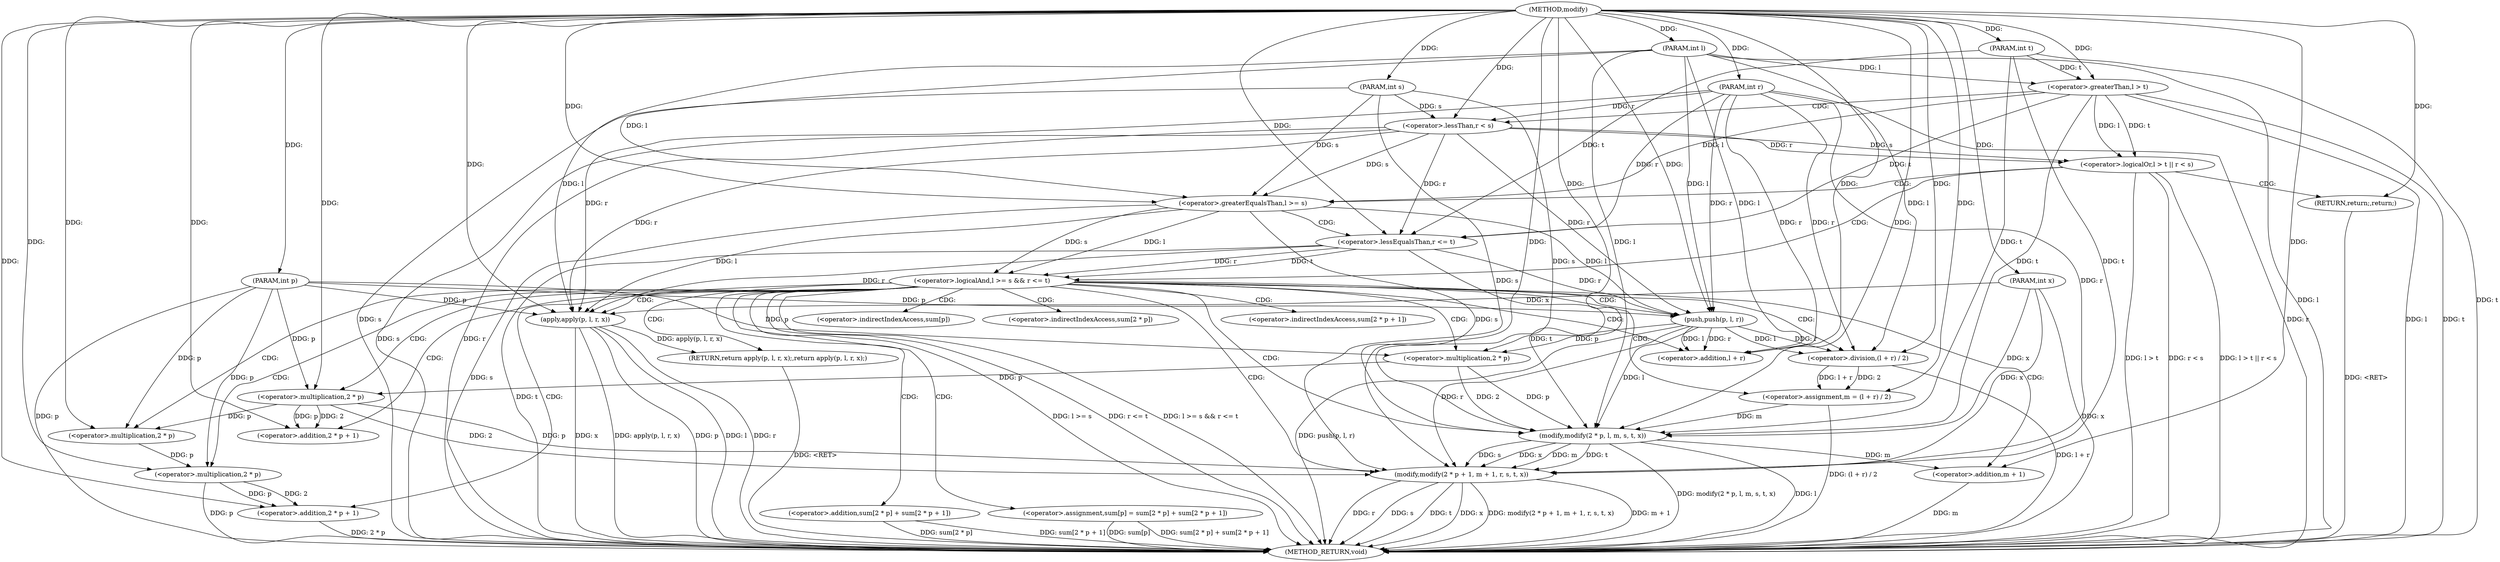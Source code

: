digraph "modify" {  
"1000193" [label = "(METHOD,modify)" ]
"1000275" [label = "(METHOD_RETURN,void)" ]
"1000194" [label = "(PARAM,int p)" ]
"1000195" [label = "(PARAM,int l)" ]
"1000196" [label = "(PARAM,int r)" ]
"1000197" [label = "(PARAM,int s)" ]
"1000198" [label = "(PARAM,int t)" ]
"1000199" [label = "(PARAM,int x)" ]
"1000224" [label = "(push,push(p, l, r))" ]
"1000229" [label = "(<operator>.assignment,m = (l + r) / 2)" ]
"1000236" [label = "(modify,modify(2 * p, l, m, s, t, x))" ]
"1000245" [label = "(modify,modify(2 * p + 1, m + 1, r, s, t, x))" ]
"1000258" [label = "(<operator>.assignment,sum[p] = sum[2 * p] + sum[2 * p + 1])" ]
"1000202" [label = "(<operator>.logicalOr,l > t || r < s)" ]
"1000209" [label = "(RETURN,return;,return;)" ]
"1000211" [label = "(<operator>.logicalAnd,l >= s && r <= t)" ]
"1000218" [label = "(RETURN,return apply(p, l, r, x);,return apply(p, l, r, x);)" ]
"1000219" [label = "(apply,apply(p, l, r, x))" ]
"1000231" [label = "(<operator>.division,(l + r) / 2)" ]
"1000237" [label = "(<operator>.multiplication,2 * p)" ]
"1000246" [label = "(<operator>.addition,2 * p + 1)" ]
"1000251" [label = "(<operator>.addition,m + 1)" ]
"1000262" [label = "(<operator>.addition,sum[2 * p] + sum[2 * p + 1])" ]
"1000203" [label = "(<operator>.greaterThan,l > t)" ]
"1000206" [label = "(<operator>.lessThan,r < s)" ]
"1000212" [label = "(<operator>.greaterEqualsThan,l >= s)" ]
"1000215" [label = "(<operator>.lessEqualsThan,r <= t)" ]
"1000232" [label = "(<operator>.addition,l + r)" ]
"1000247" [label = "(<operator>.multiplication,2 * p)" ]
"1000265" [label = "(<operator>.multiplication,2 * p)" ]
"1000270" [label = "(<operator>.addition,2 * p + 1)" ]
"1000271" [label = "(<operator>.multiplication,2 * p)" ]
"1000259" [label = "(<operator>.indirectIndexAccess,sum[p])" ]
"1000263" [label = "(<operator>.indirectIndexAccess,sum[2 * p])" ]
"1000268" [label = "(<operator>.indirectIndexAccess,sum[2 * p + 1])" ]
  "1000218" -> "1000275"  [ label = "DDG: <RET>"] 
  "1000194" -> "1000275"  [ label = "DDG: p"] 
  "1000195" -> "1000275"  [ label = "DDG: l"] 
  "1000196" -> "1000275"  [ label = "DDG: r"] 
  "1000197" -> "1000275"  [ label = "DDG: s"] 
  "1000198" -> "1000275"  [ label = "DDG: t"] 
  "1000199" -> "1000275"  [ label = "DDG: x"] 
  "1000203" -> "1000275"  [ label = "DDG: l"] 
  "1000203" -> "1000275"  [ label = "DDG: t"] 
  "1000202" -> "1000275"  [ label = "DDG: l > t"] 
  "1000206" -> "1000275"  [ label = "DDG: r"] 
  "1000206" -> "1000275"  [ label = "DDG: s"] 
  "1000202" -> "1000275"  [ label = "DDG: r < s"] 
  "1000202" -> "1000275"  [ label = "DDG: l > t || r < s"] 
  "1000212" -> "1000275"  [ label = "DDG: s"] 
  "1000211" -> "1000275"  [ label = "DDG: l >= s"] 
  "1000215" -> "1000275"  [ label = "DDG: t"] 
  "1000211" -> "1000275"  [ label = "DDG: r <= t"] 
  "1000211" -> "1000275"  [ label = "DDG: l >= s && r <= t"] 
  "1000224" -> "1000275"  [ label = "DDG: push(p, l, r)"] 
  "1000231" -> "1000275"  [ label = "DDG: l + r"] 
  "1000229" -> "1000275"  [ label = "DDG: (l + r) / 2"] 
  "1000236" -> "1000275"  [ label = "DDG: l"] 
  "1000236" -> "1000275"  [ label = "DDG: modify(2 * p, l, m, s, t, x)"] 
  "1000251" -> "1000275"  [ label = "DDG: m"] 
  "1000245" -> "1000275"  [ label = "DDG: m + 1"] 
  "1000245" -> "1000275"  [ label = "DDG: r"] 
  "1000245" -> "1000275"  [ label = "DDG: s"] 
  "1000245" -> "1000275"  [ label = "DDG: t"] 
  "1000245" -> "1000275"  [ label = "DDG: x"] 
  "1000245" -> "1000275"  [ label = "DDG: modify(2 * p + 1, m + 1, r, s, t, x)"] 
  "1000258" -> "1000275"  [ label = "DDG: sum[p]"] 
  "1000262" -> "1000275"  [ label = "DDG: sum[2 * p]"] 
  "1000271" -> "1000275"  [ label = "DDG: p"] 
  "1000270" -> "1000275"  [ label = "DDG: 2 * p"] 
  "1000262" -> "1000275"  [ label = "DDG: sum[2 * p + 1]"] 
  "1000258" -> "1000275"  [ label = "DDG: sum[2 * p] + sum[2 * p + 1]"] 
  "1000219" -> "1000275"  [ label = "DDG: p"] 
  "1000219" -> "1000275"  [ label = "DDG: l"] 
  "1000219" -> "1000275"  [ label = "DDG: r"] 
  "1000219" -> "1000275"  [ label = "DDG: x"] 
  "1000219" -> "1000275"  [ label = "DDG: apply(p, l, r, x)"] 
  "1000209" -> "1000275"  [ label = "DDG: <RET>"] 
  "1000193" -> "1000194"  [ label = "DDG: "] 
  "1000193" -> "1000195"  [ label = "DDG: "] 
  "1000193" -> "1000196"  [ label = "DDG: "] 
  "1000193" -> "1000197"  [ label = "DDG: "] 
  "1000193" -> "1000198"  [ label = "DDG: "] 
  "1000193" -> "1000199"  [ label = "DDG: "] 
  "1000231" -> "1000229"  [ label = "DDG: 2"] 
  "1000231" -> "1000229"  [ label = "DDG: l + r"] 
  "1000193" -> "1000209"  [ label = "DDG: "] 
  "1000219" -> "1000218"  [ label = "DDG: apply(p, l, r, x)"] 
  "1000194" -> "1000224"  [ label = "DDG: p"] 
  "1000193" -> "1000224"  [ label = "DDG: "] 
  "1000212" -> "1000224"  [ label = "DDG: l"] 
  "1000195" -> "1000224"  [ label = "DDG: l"] 
  "1000206" -> "1000224"  [ label = "DDG: r"] 
  "1000215" -> "1000224"  [ label = "DDG: r"] 
  "1000196" -> "1000224"  [ label = "DDG: r"] 
  "1000193" -> "1000229"  [ label = "DDG: "] 
  "1000237" -> "1000236"  [ label = "DDG: p"] 
  "1000237" -> "1000236"  [ label = "DDG: 2"] 
  "1000203" -> "1000236"  [ label = "DDG: t"] 
  "1000215" -> "1000236"  [ label = "DDG: t"] 
  "1000198" -> "1000236"  [ label = "DDG: t"] 
  "1000193" -> "1000236"  [ label = "DDG: "] 
  "1000212" -> "1000236"  [ label = "DDG: s"] 
  "1000197" -> "1000236"  [ label = "DDG: s"] 
  "1000199" -> "1000236"  [ label = "DDG: x"] 
  "1000229" -> "1000236"  [ label = "DDG: m"] 
  "1000195" -> "1000236"  [ label = "DDG: l"] 
  "1000224" -> "1000236"  [ label = "DDG: l"] 
  "1000236" -> "1000245"  [ label = "DDG: t"] 
  "1000198" -> "1000245"  [ label = "DDG: t"] 
  "1000193" -> "1000245"  [ label = "DDG: "] 
  "1000236" -> "1000245"  [ label = "DDG: s"] 
  "1000197" -> "1000245"  [ label = "DDG: s"] 
  "1000196" -> "1000245"  [ label = "DDG: r"] 
  "1000224" -> "1000245"  [ label = "DDG: r"] 
  "1000236" -> "1000245"  [ label = "DDG: x"] 
  "1000199" -> "1000245"  [ label = "DDG: x"] 
  "1000236" -> "1000245"  [ label = "DDG: m"] 
  "1000247" -> "1000245"  [ label = "DDG: 2"] 
  "1000247" -> "1000245"  [ label = "DDG: p"] 
  "1000203" -> "1000202"  [ label = "DDG: t"] 
  "1000203" -> "1000202"  [ label = "DDG: l"] 
  "1000206" -> "1000202"  [ label = "DDG: r"] 
  "1000206" -> "1000202"  [ label = "DDG: s"] 
  "1000212" -> "1000211"  [ label = "DDG: s"] 
  "1000212" -> "1000211"  [ label = "DDG: l"] 
  "1000215" -> "1000211"  [ label = "DDG: r"] 
  "1000215" -> "1000211"  [ label = "DDG: t"] 
  "1000224" -> "1000231"  [ label = "DDG: r"] 
  "1000196" -> "1000231"  [ label = "DDG: r"] 
  "1000193" -> "1000231"  [ label = "DDG: "] 
  "1000224" -> "1000231"  [ label = "DDG: l"] 
  "1000195" -> "1000231"  [ label = "DDG: l"] 
  "1000193" -> "1000237"  [ label = "DDG: "] 
  "1000224" -> "1000237"  [ label = "DDG: p"] 
  "1000194" -> "1000237"  [ label = "DDG: p"] 
  "1000247" -> "1000246"  [ label = "DDG: 2"] 
  "1000247" -> "1000246"  [ label = "DDG: p"] 
  "1000193" -> "1000246"  [ label = "DDG: "] 
  "1000236" -> "1000251"  [ label = "DDG: m"] 
  "1000193" -> "1000251"  [ label = "DDG: "] 
  "1000195" -> "1000203"  [ label = "DDG: l"] 
  "1000193" -> "1000203"  [ label = "DDG: "] 
  "1000198" -> "1000203"  [ label = "DDG: t"] 
  "1000196" -> "1000206"  [ label = "DDG: r"] 
  "1000193" -> "1000206"  [ label = "DDG: "] 
  "1000197" -> "1000206"  [ label = "DDG: s"] 
  "1000203" -> "1000212"  [ label = "DDG: l"] 
  "1000195" -> "1000212"  [ label = "DDG: l"] 
  "1000193" -> "1000212"  [ label = "DDG: "] 
  "1000206" -> "1000212"  [ label = "DDG: s"] 
  "1000197" -> "1000212"  [ label = "DDG: s"] 
  "1000206" -> "1000215"  [ label = "DDG: r"] 
  "1000196" -> "1000215"  [ label = "DDG: r"] 
  "1000193" -> "1000215"  [ label = "DDG: "] 
  "1000203" -> "1000215"  [ label = "DDG: t"] 
  "1000198" -> "1000215"  [ label = "DDG: t"] 
  "1000194" -> "1000219"  [ label = "DDG: p"] 
  "1000193" -> "1000219"  [ label = "DDG: "] 
  "1000206" -> "1000219"  [ label = "DDG: r"] 
  "1000215" -> "1000219"  [ label = "DDG: r"] 
  "1000196" -> "1000219"  [ label = "DDG: r"] 
  "1000199" -> "1000219"  [ label = "DDG: x"] 
  "1000212" -> "1000219"  [ label = "DDG: l"] 
  "1000195" -> "1000219"  [ label = "DDG: l"] 
  "1000224" -> "1000232"  [ label = "DDG: l"] 
  "1000195" -> "1000232"  [ label = "DDG: l"] 
  "1000193" -> "1000232"  [ label = "DDG: "] 
  "1000224" -> "1000232"  [ label = "DDG: r"] 
  "1000196" -> "1000232"  [ label = "DDG: r"] 
  "1000193" -> "1000247"  [ label = "DDG: "] 
  "1000237" -> "1000247"  [ label = "DDG: p"] 
  "1000194" -> "1000247"  [ label = "DDG: p"] 
  "1000193" -> "1000265"  [ label = "DDG: "] 
  "1000247" -> "1000265"  [ label = "DDG: p"] 
  "1000194" -> "1000265"  [ label = "DDG: p"] 
  "1000271" -> "1000270"  [ label = "DDG: p"] 
  "1000271" -> "1000270"  [ label = "DDG: 2"] 
  "1000193" -> "1000270"  [ label = "DDG: "] 
  "1000193" -> "1000271"  [ label = "DDG: "] 
  "1000265" -> "1000271"  [ label = "DDG: p"] 
  "1000194" -> "1000271"  [ label = "DDG: p"] 
  "1000202" -> "1000211"  [ label = "CDG: "] 
  "1000202" -> "1000212"  [ label = "CDG: "] 
  "1000202" -> "1000209"  [ label = "CDG: "] 
  "1000211" -> "1000247"  [ label = "CDG: "] 
  "1000211" -> "1000258"  [ label = "CDG: "] 
  "1000211" -> "1000246"  [ label = "CDG: "] 
  "1000211" -> "1000265"  [ label = "CDG: "] 
  "1000211" -> "1000268"  [ label = "CDG: "] 
  "1000211" -> "1000229"  [ label = "CDG: "] 
  "1000211" -> "1000263"  [ label = "CDG: "] 
  "1000211" -> "1000259"  [ label = "CDG: "] 
  "1000211" -> "1000251"  [ label = "CDG: "] 
  "1000211" -> "1000219"  [ label = "CDG: "] 
  "1000211" -> "1000262"  [ label = "CDG: "] 
  "1000211" -> "1000236"  [ label = "CDG: "] 
  "1000211" -> "1000271"  [ label = "CDG: "] 
  "1000211" -> "1000237"  [ label = "CDG: "] 
  "1000211" -> "1000218"  [ label = "CDG: "] 
  "1000211" -> "1000231"  [ label = "CDG: "] 
  "1000211" -> "1000224"  [ label = "CDG: "] 
  "1000211" -> "1000270"  [ label = "CDG: "] 
  "1000211" -> "1000245"  [ label = "CDG: "] 
  "1000211" -> "1000232"  [ label = "CDG: "] 
  "1000203" -> "1000206"  [ label = "CDG: "] 
  "1000212" -> "1000215"  [ label = "CDG: "] 
}
